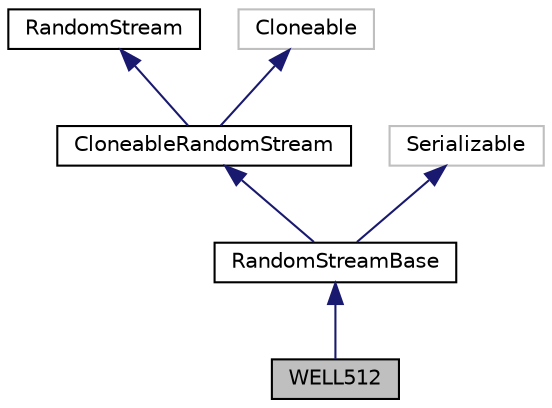 digraph "WELL512"
{
 // INTERACTIVE_SVG=YES
  bgcolor="transparent";
  edge [fontname="Helvetica",fontsize="10",labelfontname="Helvetica",labelfontsize="10"];
  node [fontname="Helvetica",fontsize="10",shape=record];
  Node0 [label="WELL512",height=0.2,width=0.4,color="black", fillcolor="grey75", style="filled", fontcolor="black"];
  Node1 -> Node0 [dir="back",color="midnightblue",fontsize="10",style="solid",fontname="Helvetica"];
  Node1 [label="RandomStreamBase",height=0.2,width=0.4,color="black",URL="$d1/dbe/classumontreal_1_1ssj_1_1rng_1_1RandomStreamBase.html",tooltip="This class provides a convenient foundation on which RNGs can be built. "];
  Node2 -> Node1 [dir="back",color="midnightblue",fontsize="10",style="solid",fontname="Helvetica"];
  Node2 [label="CloneableRandomStream",height=0.2,width=0.4,color="black",URL="$d1/d5f/interfaceumontreal_1_1ssj_1_1rng_1_1CloneableRandomStream.html",tooltip="CloneableRandomStream extends RandomStream and Cloneable. "];
  Node3 -> Node2 [dir="back",color="midnightblue",fontsize="10",style="solid",fontname="Helvetica"];
  Node3 [label="RandomStream",height=0.2,width=0.4,color="black",URL="$d1/d7c/interfaceumontreal_1_1ssj_1_1rng_1_1RandomStream.html",tooltip="This interface defines the basic structures to handle multiple streams of uniform (pseudo)random numb..."];
  Node4 -> Node2 [dir="back",color="midnightblue",fontsize="10",style="solid",fontname="Helvetica"];
  Node4 [label="Cloneable",height=0.2,width=0.4,color="grey75"];
  Node5 -> Node1 [dir="back",color="midnightblue",fontsize="10",style="solid",fontname="Helvetica"];
  Node5 [label="Serializable",height=0.2,width=0.4,color="grey75"];
}
